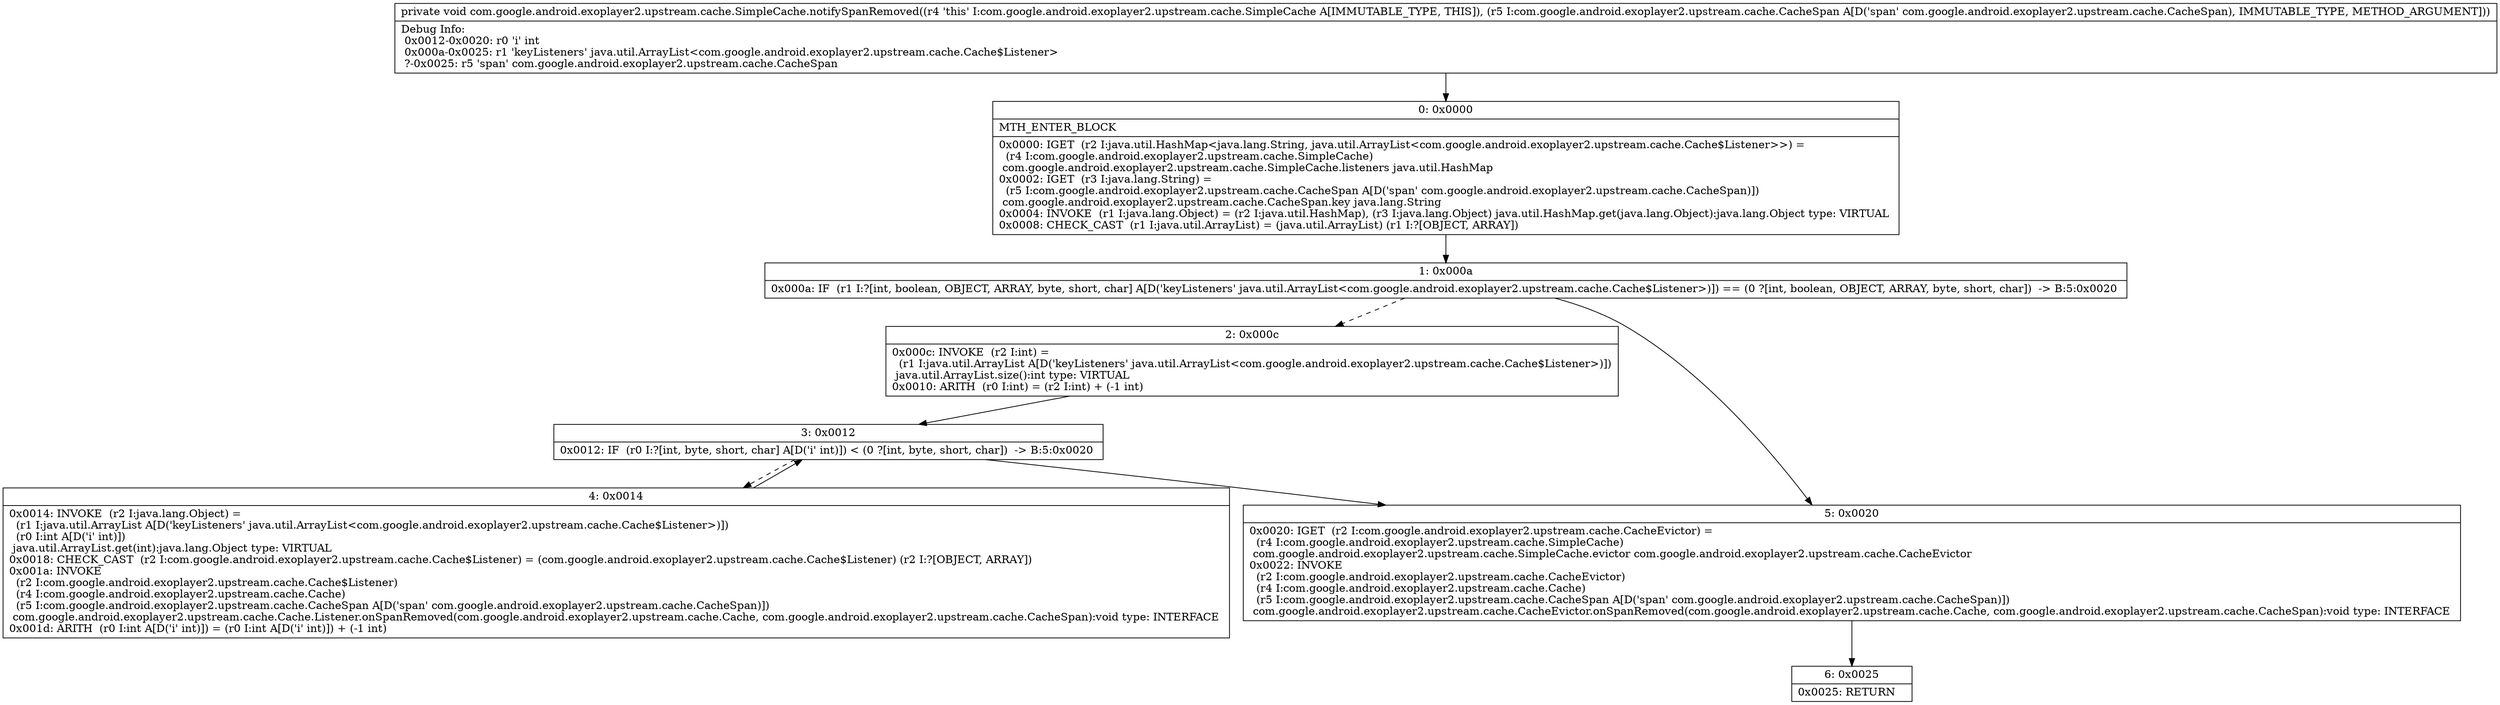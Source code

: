 digraph "CFG forcom.google.android.exoplayer2.upstream.cache.SimpleCache.notifySpanRemoved(Lcom\/google\/android\/exoplayer2\/upstream\/cache\/CacheSpan;)V" {
Node_0 [shape=record,label="{0\:\ 0x0000|MTH_ENTER_BLOCK\l|0x0000: IGET  (r2 I:java.util.HashMap\<java.lang.String, java.util.ArrayList\<com.google.android.exoplayer2.upstream.cache.Cache$Listener\>\>) = \l  (r4 I:com.google.android.exoplayer2.upstream.cache.SimpleCache)\l com.google.android.exoplayer2.upstream.cache.SimpleCache.listeners java.util.HashMap \l0x0002: IGET  (r3 I:java.lang.String) = \l  (r5 I:com.google.android.exoplayer2.upstream.cache.CacheSpan A[D('span' com.google.android.exoplayer2.upstream.cache.CacheSpan)])\l com.google.android.exoplayer2.upstream.cache.CacheSpan.key java.lang.String \l0x0004: INVOKE  (r1 I:java.lang.Object) = (r2 I:java.util.HashMap), (r3 I:java.lang.Object) java.util.HashMap.get(java.lang.Object):java.lang.Object type: VIRTUAL \l0x0008: CHECK_CAST  (r1 I:java.util.ArrayList) = (java.util.ArrayList) (r1 I:?[OBJECT, ARRAY]) \l}"];
Node_1 [shape=record,label="{1\:\ 0x000a|0x000a: IF  (r1 I:?[int, boolean, OBJECT, ARRAY, byte, short, char] A[D('keyListeners' java.util.ArrayList\<com.google.android.exoplayer2.upstream.cache.Cache$Listener\>)]) == (0 ?[int, boolean, OBJECT, ARRAY, byte, short, char])  \-\> B:5:0x0020 \l}"];
Node_2 [shape=record,label="{2\:\ 0x000c|0x000c: INVOKE  (r2 I:int) = \l  (r1 I:java.util.ArrayList A[D('keyListeners' java.util.ArrayList\<com.google.android.exoplayer2.upstream.cache.Cache$Listener\>)])\l java.util.ArrayList.size():int type: VIRTUAL \l0x0010: ARITH  (r0 I:int) = (r2 I:int) + (\-1 int) \l}"];
Node_3 [shape=record,label="{3\:\ 0x0012|0x0012: IF  (r0 I:?[int, byte, short, char] A[D('i' int)]) \< (0 ?[int, byte, short, char])  \-\> B:5:0x0020 \l}"];
Node_4 [shape=record,label="{4\:\ 0x0014|0x0014: INVOKE  (r2 I:java.lang.Object) = \l  (r1 I:java.util.ArrayList A[D('keyListeners' java.util.ArrayList\<com.google.android.exoplayer2.upstream.cache.Cache$Listener\>)])\l  (r0 I:int A[D('i' int)])\l java.util.ArrayList.get(int):java.lang.Object type: VIRTUAL \l0x0018: CHECK_CAST  (r2 I:com.google.android.exoplayer2.upstream.cache.Cache$Listener) = (com.google.android.exoplayer2.upstream.cache.Cache$Listener) (r2 I:?[OBJECT, ARRAY]) \l0x001a: INVOKE  \l  (r2 I:com.google.android.exoplayer2.upstream.cache.Cache$Listener)\l  (r4 I:com.google.android.exoplayer2.upstream.cache.Cache)\l  (r5 I:com.google.android.exoplayer2.upstream.cache.CacheSpan A[D('span' com.google.android.exoplayer2.upstream.cache.CacheSpan)])\l com.google.android.exoplayer2.upstream.cache.Cache.Listener.onSpanRemoved(com.google.android.exoplayer2.upstream.cache.Cache, com.google.android.exoplayer2.upstream.cache.CacheSpan):void type: INTERFACE \l0x001d: ARITH  (r0 I:int A[D('i' int)]) = (r0 I:int A[D('i' int)]) + (\-1 int) \l}"];
Node_5 [shape=record,label="{5\:\ 0x0020|0x0020: IGET  (r2 I:com.google.android.exoplayer2.upstream.cache.CacheEvictor) = \l  (r4 I:com.google.android.exoplayer2.upstream.cache.SimpleCache)\l com.google.android.exoplayer2.upstream.cache.SimpleCache.evictor com.google.android.exoplayer2.upstream.cache.CacheEvictor \l0x0022: INVOKE  \l  (r2 I:com.google.android.exoplayer2.upstream.cache.CacheEvictor)\l  (r4 I:com.google.android.exoplayer2.upstream.cache.Cache)\l  (r5 I:com.google.android.exoplayer2.upstream.cache.CacheSpan A[D('span' com.google.android.exoplayer2.upstream.cache.CacheSpan)])\l com.google.android.exoplayer2.upstream.cache.CacheEvictor.onSpanRemoved(com.google.android.exoplayer2.upstream.cache.Cache, com.google.android.exoplayer2.upstream.cache.CacheSpan):void type: INTERFACE \l}"];
Node_6 [shape=record,label="{6\:\ 0x0025|0x0025: RETURN   \l}"];
MethodNode[shape=record,label="{private void com.google.android.exoplayer2.upstream.cache.SimpleCache.notifySpanRemoved((r4 'this' I:com.google.android.exoplayer2.upstream.cache.SimpleCache A[IMMUTABLE_TYPE, THIS]), (r5 I:com.google.android.exoplayer2.upstream.cache.CacheSpan A[D('span' com.google.android.exoplayer2.upstream.cache.CacheSpan), IMMUTABLE_TYPE, METHOD_ARGUMENT]))  | Debug Info:\l  0x0012\-0x0020: r0 'i' int\l  0x000a\-0x0025: r1 'keyListeners' java.util.ArrayList\<com.google.android.exoplayer2.upstream.cache.Cache$Listener\>\l  ?\-0x0025: r5 'span' com.google.android.exoplayer2.upstream.cache.CacheSpan\l}"];
MethodNode -> Node_0;
Node_0 -> Node_1;
Node_1 -> Node_2[style=dashed];
Node_1 -> Node_5;
Node_2 -> Node_3;
Node_3 -> Node_4[style=dashed];
Node_3 -> Node_5;
Node_4 -> Node_3;
Node_5 -> Node_6;
}

